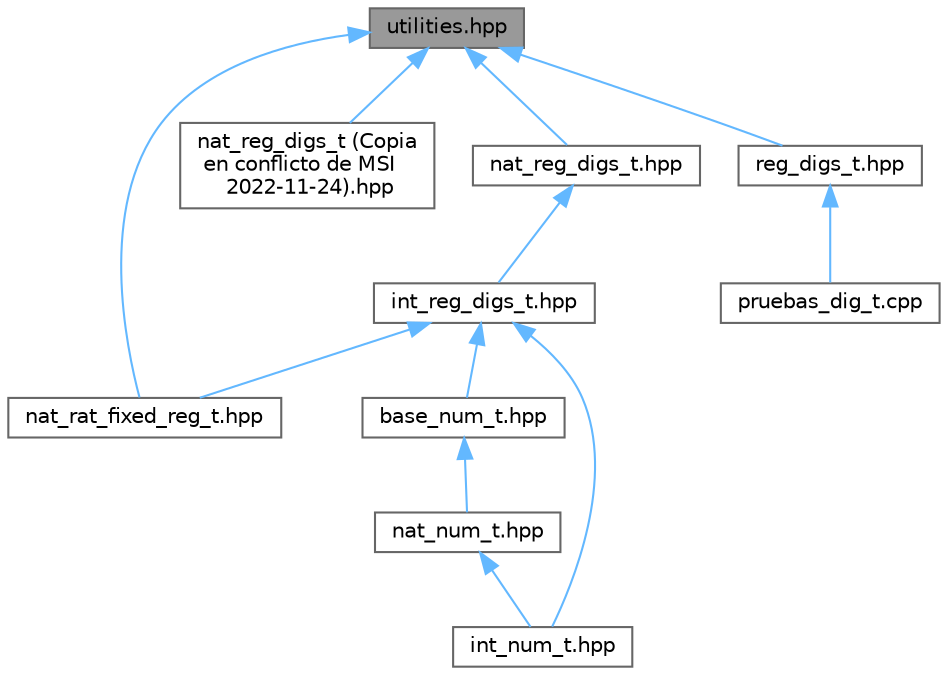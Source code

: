 digraph "utilities.hpp"
{
 // INTERACTIVE_SVG=YES
 // LATEX_PDF_SIZE
  bgcolor="transparent";
  edge [fontname=Helvetica,fontsize=10,labelfontname=Helvetica,labelfontsize=10];
  node [fontname=Helvetica,fontsize=10,shape=box,height=0.2,width=0.4];
  Node1 [label="utilities.hpp",height=0.2,width=0.4,color="gray40", fillcolor="grey60", style="filled", fontcolor="black",tooltip=" "];
  Node1 -> Node2 [dir="back",color="steelblue1",style="solid"];
  Node2 [label="nat_rat_fixed_reg_t.hpp",height=0.2,width=0.4,color="grey40", fillcolor="white", style="filled",URL="$nat__rat__fixed__reg__t_8hpp.html",tooltip=" "];
  Node1 -> Node3 [dir="back",color="steelblue1",style="solid"];
  Node3 [label="nat_reg_digs_t (Copia\l en conflicto de MSI\l 2022-11-24).hpp",height=0.2,width=0.4,color="grey40", fillcolor="white", style="filled",URL="$nat__reg__digs__t_01_07_copia_01en_01conflicto_01de_01_m_s_i_012022-11-24_08_8hpp.html",tooltip=" "];
  Node1 -> Node4 [dir="back",color="steelblue1",style="solid"];
  Node4 [label="nat_reg_digs_t.hpp",height=0.2,width=0.4,color="grey40", fillcolor="white", style="filled",URL="$nat__reg__digs__t_8hpp.html",tooltip=" "];
  Node4 -> Node5 [dir="back",color="steelblue1",style="solid"];
  Node5 [label="int_reg_digs_t.hpp",height=0.2,width=0.4,color="grey40", fillcolor="white", style="filled",URL="$int__reg__digs__t_8hpp.html",tooltip=" "];
  Node5 -> Node6 [dir="back",color="steelblue1",style="solid"];
  Node6 [label="base_num_t.hpp",height=0.2,width=0.4,color="grey40", fillcolor="white", style="filled",URL="$base__num__t_8hpp.html",tooltip=" "];
  Node6 -> Node7 [dir="back",color="steelblue1",style="solid"];
  Node7 [label="nat_num_t.hpp",height=0.2,width=0.4,color="grey40", fillcolor="white", style="filled",URL="$nat__num__t_8hpp.html",tooltip=" "];
  Node7 -> Node8 [dir="back",color="steelblue1",style="solid"];
  Node8 [label="int_num_t.hpp",height=0.2,width=0.4,color="grey40", fillcolor="white", style="filled",URL="$int__num__t_8hpp.html",tooltip=" "];
  Node5 -> Node8 [dir="back",color="steelblue1",style="solid"];
  Node5 -> Node2 [dir="back",color="steelblue1",style="solid"];
  Node1 -> Node9 [dir="back",color="steelblue1",style="solid"];
  Node9 [label="reg_digs_t.hpp",height=0.2,width=0.4,color="grey40", fillcolor="white", style="filled",URL="$reg__digs__t_8hpp.html",tooltip=" "];
  Node9 -> Node10 [dir="back",color="steelblue1",style="solid"];
  Node10 [label="pruebas_dig_t.cpp",height=0.2,width=0.4,color="grey40", fillcolor="white", style="filled",URL="$pruebas__dig__t_8cpp.html",tooltip=" "];
}

